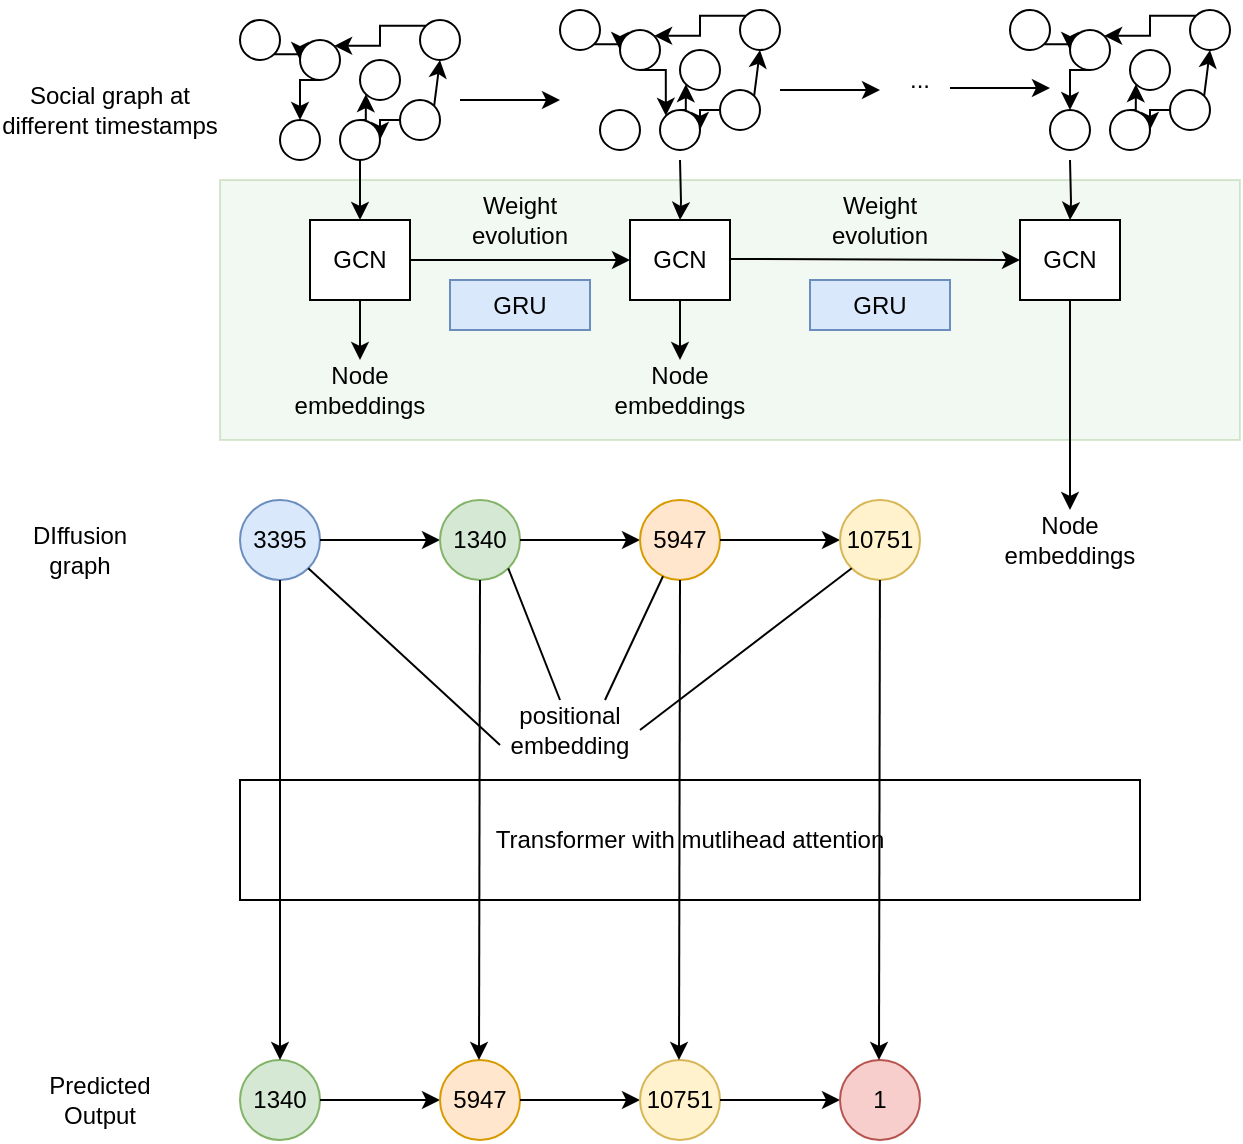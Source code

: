 <mxfile version="14.2.9" type="github">
  <diagram id="-ZwBYA0o8RnUhB952pMZ" name="Page-1">
    <mxGraphModel dx="868" dy="471" grid="1" gridSize="10" guides="1" tooltips="1" connect="1" arrows="1" fold="1" page="1" pageScale="1" pageWidth="850" pageHeight="1100" math="0" shadow="0">
      <root>
        <mxCell id="0" />
        <mxCell id="1" parent="0" />
        <mxCell id="Ev_KUJW0VY9hz_9Ke1IU-56" value="" style="rounded=0;whiteSpace=wrap;html=1;fillColor=#d5e8d4;strokeColor=#82b366;opacity=30;" vertex="1" parent="1">
          <mxGeometry x="150" y="90" width="510" height="130" as="geometry" />
        </mxCell>
        <mxCell id="GpLzKFjmkBvtXpewgxBI-2" value="3395" style="ellipse;whiteSpace=wrap;html=1;aspect=fixed;fillColor=#dae8fc;strokeColor=#6c8ebf;" parent="1" vertex="1">
          <mxGeometry x="160" y="250" width="40" height="40" as="geometry" />
        </mxCell>
        <mxCell id="GpLzKFjmkBvtXpewgxBI-3" value="" style="endArrow=classic;html=1;exitX=1;exitY=0.5;exitDx=0;exitDy=0;" parent="1" source="GpLzKFjmkBvtXpewgxBI-2" edge="1">
          <mxGeometry width="50" height="50" relative="1" as="geometry">
            <mxPoint x="440" y="440" as="sourcePoint" />
            <mxPoint x="260" y="270" as="targetPoint" />
          </mxGeometry>
        </mxCell>
        <mxCell id="GpLzKFjmkBvtXpewgxBI-4" value="1340" style="ellipse;whiteSpace=wrap;html=1;aspect=fixed;fillColor=#d5e8d4;strokeColor=#82b366;" parent="1" vertex="1">
          <mxGeometry x="260" y="250" width="40" height="40" as="geometry" />
        </mxCell>
        <mxCell id="GpLzKFjmkBvtXpewgxBI-5" value="" style="endArrow=classic;html=1;exitX=1;exitY=0.5;exitDx=0;exitDy=0;" parent="1" edge="1">
          <mxGeometry width="50" height="50" relative="1" as="geometry">
            <mxPoint x="300" y="270" as="sourcePoint" />
            <mxPoint x="360" y="270" as="targetPoint" />
          </mxGeometry>
        </mxCell>
        <mxCell id="GpLzKFjmkBvtXpewgxBI-6" value="5947" style="ellipse;whiteSpace=wrap;html=1;aspect=fixed;fillColor=#ffe6cc;strokeColor=#d79b00;" parent="1" vertex="1">
          <mxGeometry x="360" y="250" width="40" height="40" as="geometry" />
        </mxCell>
        <mxCell id="GpLzKFjmkBvtXpewgxBI-7" value="" style="endArrow=classic;html=1;exitX=1;exitY=0.5;exitDx=0;exitDy=0;" parent="1" edge="1">
          <mxGeometry width="50" height="50" relative="1" as="geometry">
            <mxPoint x="400" y="270" as="sourcePoint" />
            <mxPoint x="460" y="270" as="targetPoint" />
          </mxGeometry>
        </mxCell>
        <mxCell id="GpLzKFjmkBvtXpewgxBI-8" value="10751" style="ellipse;whiteSpace=wrap;html=1;aspect=fixed;fillColor=#fff2cc;strokeColor=#d6b656;" parent="1" vertex="1">
          <mxGeometry x="460" y="250" width="40" height="40" as="geometry" />
        </mxCell>
        <mxCell id="GpLzKFjmkBvtXpewgxBI-13" value="1340" style="ellipse;whiteSpace=wrap;html=1;aspect=fixed;fillColor=#d5e8d4;strokeColor=#82b366;" parent="1" vertex="1">
          <mxGeometry x="160" y="530" width="40" height="40" as="geometry" />
        </mxCell>
        <mxCell id="GpLzKFjmkBvtXpewgxBI-14" value="" style="endArrow=classic;html=1;exitX=1;exitY=0.5;exitDx=0;exitDy=0;" parent="1" source="GpLzKFjmkBvtXpewgxBI-13" edge="1">
          <mxGeometry width="50" height="50" relative="1" as="geometry">
            <mxPoint x="440" y="720" as="sourcePoint" />
            <mxPoint x="260" y="550" as="targetPoint" />
          </mxGeometry>
        </mxCell>
        <mxCell id="GpLzKFjmkBvtXpewgxBI-15" value="5947" style="ellipse;whiteSpace=wrap;html=1;aspect=fixed;fillColor=#ffe6cc;strokeColor=#d79b00;" parent="1" vertex="1">
          <mxGeometry x="260" y="530" width="40" height="40" as="geometry" />
        </mxCell>
        <mxCell id="GpLzKFjmkBvtXpewgxBI-16" value="" style="endArrow=classic;html=1;exitX=1;exitY=0.5;exitDx=0;exitDy=0;" parent="1" edge="1">
          <mxGeometry width="50" height="50" relative="1" as="geometry">
            <mxPoint x="300" y="550" as="sourcePoint" />
            <mxPoint x="360" y="550" as="targetPoint" />
          </mxGeometry>
        </mxCell>
        <mxCell id="GpLzKFjmkBvtXpewgxBI-17" value="10751" style="ellipse;whiteSpace=wrap;html=1;aspect=fixed;fillColor=#fff2cc;strokeColor=#d6b656;" parent="1" vertex="1">
          <mxGeometry x="360" y="530" width="40" height="40" as="geometry" />
        </mxCell>
        <mxCell id="GpLzKFjmkBvtXpewgxBI-18" value="" style="endArrow=classic;html=1;exitX=1;exitY=0.5;exitDx=0;exitDy=0;" parent="1" edge="1">
          <mxGeometry width="50" height="50" relative="1" as="geometry">
            <mxPoint x="400" y="550" as="sourcePoint" />
            <mxPoint x="460" y="550" as="targetPoint" />
          </mxGeometry>
        </mxCell>
        <mxCell id="GpLzKFjmkBvtXpewgxBI-19" value="1" style="ellipse;whiteSpace=wrap;html=1;aspect=fixed;fillColor=#f8cecc;strokeColor=#b85450;" parent="1" vertex="1">
          <mxGeometry x="460" y="530" width="40" height="40" as="geometry" />
        </mxCell>
        <mxCell id="GpLzKFjmkBvtXpewgxBI-22" value="Predicted Output" style="text;html=1;strokeColor=none;fillColor=none;align=center;verticalAlign=middle;whiteSpace=wrap;rounded=0;" parent="1" vertex="1">
          <mxGeometry x="60" y="540" width="60" height="20" as="geometry" />
        </mxCell>
        <mxCell id="GpLzKFjmkBvtXpewgxBI-24" value="Transformer with mutlihead attention" style="rounded=0;whiteSpace=wrap;html=1;" parent="1" vertex="1">
          <mxGeometry x="160" y="390" width="450" height="60" as="geometry" />
        </mxCell>
        <mxCell id="GpLzKFjmkBvtXpewgxBI-27" value="" style="endArrow=classic;html=1;exitX=0.5;exitY=1;exitDx=0;exitDy=0;entryX=0.5;entryY=0;entryDx=0;entryDy=0;" parent="1" source="GpLzKFjmkBvtXpewgxBI-2" target="GpLzKFjmkBvtXpewgxBI-13" edge="1">
          <mxGeometry width="50" height="50" relative="1" as="geometry">
            <mxPoint x="360" y="480" as="sourcePoint" />
            <mxPoint x="410" y="430" as="targetPoint" />
          </mxGeometry>
        </mxCell>
        <mxCell id="GpLzKFjmkBvtXpewgxBI-29" value="" style="endArrow=classic;html=1;exitX=0.5;exitY=1;exitDx=0;exitDy=0;entryX=0.5;entryY=0;entryDx=0;entryDy=0;" parent="1" source="GpLzKFjmkBvtXpewgxBI-4" edge="1">
          <mxGeometry width="50" height="50" relative="1" as="geometry">
            <mxPoint x="279.5" y="330" as="sourcePoint" />
            <mxPoint x="279.5" y="530" as="targetPoint" />
          </mxGeometry>
        </mxCell>
        <mxCell id="GpLzKFjmkBvtXpewgxBI-30" value="" style="endArrow=classic;html=1;exitX=0.5;exitY=1;exitDx=0;exitDy=0;entryX=0.5;entryY=0;entryDx=0;entryDy=0;" parent="1" source="GpLzKFjmkBvtXpewgxBI-6" edge="1">
          <mxGeometry width="50" height="50" relative="1" as="geometry">
            <mxPoint x="379.5" y="330" as="sourcePoint" />
            <mxPoint x="379.5" y="530" as="targetPoint" />
          </mxGeometry>
        </mxCell>
        <mxCell id="GpLzKFjmkBvtXpewgxBI-31" value="" style="endArrow=classic;html=1;entryX=0.5;entryY=0;entryDx=0;entryDy=0;" parent="1" source="GpLzKFjmkBvtXpewgxBI-8" edge="1">
          <mxGeometry width="50" height="50" relative="1" as="geometry">
            <mxPoint x="479.5" y="330" as="sourcePoint" />
            <mxPoint x="479.5" y="530" as="targetPoint" />
          </mxGeometry>
        </mxCell>
        <mxCell id="GpLzKFjmkBvtXpewgxBI-32" value="positional embedding" style="text;html=1;strokeColor=none;fillColor=none;align=center;verticalAlign=middle;whiteSpace=wrap;rounded=0;" parent="1" vertex="1">
          <mxGeometry x="290" y="350" width="70" height="30" as="geometry" />
        </mxCell>
        <mxCell id="GpLzKFjmkBvtXpewgxBI-36" value="" style="endArrow=none;html=1;entryX=0;entryY=1;entryDx=0;entryDy=0;exitX=1;exitY=0.5;exitDx=0;exitDy=0;" parent="1" source="GpLzKFjmkBvtXpewgxBI-32" target="GpLzKFjmkBvtXpewgxBI-8" edge="1">
          <mxGeometry width="50" height="50" relative="1" as="geometry">
            <mxPoint x="380" y="440" as="sourcePoint" />
            <mxPoint x="430" y="390" as="targetPoint" />
          </mxGeometry>
        </mxCell>
        <mxCell id="GpLzKFjmkBvtXpewgxBI-37" value="" style="endArrow=none;html=1;exitX=0.75;exitY=0;exitDx=0;exitDy=0;" parent="1" source="GpLzKFjmkBvtXpewgxBI-32" target="GpLzKFjmkBvtXpewgxBI-6" edge="1">
          <mxGeometry width="50" height="50" relative="1" as="geometry">
            <mxPoint x="290" y="255" as="sourcePoint" />
            <mxPoint x="490" y="300" as="targetPoint" />
          </mxGeometry>
        </mxCell>
        <mxCell id="GpLzKFjmkBvtXpewgxBI-38" value="" style="endArrow=none;html=1;entryX=1;entryY=1;entryDx=0;entryDy=0;" parent="1" target="GpLzKFjmkBvtXpewgxBI-4" edge="1">
          <mxGeometry width="50" height="50" relative="1" as="geometry">
            <mxPoint x="320" y="350" as="sourcePoint" />
            <mxPoint x="500" y="310" as="targetPoint" />
          </mxGeometry>
        </mxCell>
        <mxCell id="GpLzKFjmkBvtXpewgxBI-39" value="" style="endArrow=none;html=1;entryX=1;entryY=1;entryDx=0;entryDy=0;exitX=0;exitY=0.75;exitDx=0;exitDy=0;" parent="1" source="GpLzKFjmkBvtXpewgxBI-32" target="GpLzKFjmkBvtXpewgxBI-2" edge="1">
          <mxGeometry width="50" height="50" relative="1" as="geometry">
            <mxPoint x="310" y="275" as="sourcePoint" />
            <mxPoint x="510" y="320" as="targetPoint" />
          </mxGeometry>
        </mxCell>
        <mxCell id="GpLzKFjmkBvtXpewgxBI-53" style="edgeStyle=orthogonalEdgeStyle;rounded=0;orthogonalLoop=1;jettySize=auto;html=1;exitX=1;exitY=1;exitDx=0;exitDy=0;entryX=0;entryY=0.5;entryDx=0;entryDy=0;" parent="1" source="GpLzKFjmkBvtXpewgxBI-40" target="GpLzKFjmkBvtXpewgxBI-46" edge="1">
          <mxGeometry relative="1" as="geometry" />
        </mxCell>
        <mxCell id="GpLzKFjmkBvtXpewgxBI-40" value="" style="ellipse;whiteSpace=wrap;html=1;aspect=fixed;" parent="1" vertex="1">
          <mxGeometry x="160" y="10" width="20" height="20" as="geometry" />
        </mxCell>
        <mxCell id="GpLzKFjmkBvtXpewgxBI-54" style="edgeStyle=orthogonalEdgeStyle;rounded=0;orthogonalLoop=1;jettySize=auto;html=1;exitX=0;exitY=0;exitDx=0;exitDy=0;entryX=1;entryY=0;entryDx=0;entryDy=0;" parent="1" source="GpLzKFjmkBvtXpewgxBI-41" target="GpLzKFjmkBvtXpewgxBI-46" edge="1">
          <mxGeometry relative="1" as="geometry" />
        </mxCell>
        <mxCell id="GpLzKFjmkBvtXpewgxBI-41" value="" style="ellipse;whiteSpace=wrap;html=1;aspect=fixed;" parent="1" vertex="1">
          <mxGeometry x="250" y="10" width="20" height="20" as="geometry" />
        </mxCell>
        <mxCell id="GpLzKFjmkBvtXpewgxBI-42" value="" style="ellipse;whiteSpace=wrap;html=1;aspect=fixed;" parent="1" vertex="1">
          <mxGeometry x="180" y="60" width="20" height="20" as="geometry" />
        </mxCell>
        <mxCell id="GpLzKFjmkBvtXpewgxBI-43" value="" style="ellipse;whiteSpace=wrap;html=1;aspect=fixed;" parent="1" vertex="1">
          <mxGeometry x="220" y="30" width="20" height="20" as="geometry" />
        </mxCell>
        <mxCell id="GpLzKFjmkBvtXpewgxBI-50" style="edgeStyle=orthogonalEdgeStyle;rounded=0;orthogonalLoop=1;jettySize=auto;html=1;exitX=0;exitY=0.5;exitDx=0;exitDy=0;entryX=1;entryY=0.5;entryDx=0;entryDy=0;" parent="1" source="GpLzKFjmkBvtXpewgxBI-44" target="GpLzKFjmkBvtXpewgxBI-45" edge="1">
          <mxGeometry relative="1" as="geometry" />
        </mxCell>
        <mxCell id="GpLzKFjmkBvtXpewgxBI-44" value="" style="ellipse;whiteSpace=wrap;html=1;aspect=fixed;" parent="1" vertex="1">
          <mxGeometry x="240" y="50" width="20" height="20" as="geometry" />
        </mxCell>
        <mxCell id="GpLzKFjmkBvtXpewgxBI-51" style="edgeStyle=orthogonalEdgeStyle;rounded=0;orthogonalLoop=1;jettySize=auto;html=1;exitX=0.5;exitY=0;exitDx=0;exitDy=0;entryX=0;entryY=1;entryDx=0;entryDy=0;" parent="1" source="GpLzKFjmkBvtXpewgxBI-45" target="GpLzKFjmkBvtXpewgxBI-43" edge="1">
          <mxGeometry relative="1" as="geometry" />
        </mxCell>
        <mxCell id="Ev_KUJW0VY9hz_9Ke1IU-34" value="" style="edgeStyle=orthogonalEdgeStyle;rounded=0;orthogonalLoop=1;jettySize=auto;html=1;" edge="1" parent="1" source="GpLzKFjmkBvtXpewgxBI-45" target="Ev_KUJW0VY9hz_9Ke1IU-31">
          <mxGeometry relative="1" as="geometry" />
        </mxCell>
        <mxCell id="GpLzKFjmkBvtXpewgxBI-45" value="" style="ellipse;whiteSpace=wrap;html=1;aspect=fixed;" parent="1" vertex="1">
          <mxGeometry x="210" y="60" width="20" height="20" as="geometry" />
        </mxCell>
        <mxCell id="GpLzKFjmkBvtXpewgxBI-52" style="edgeStyle=orthogonalEdgeStyle;rounded=0;orthogonalLoop=1;jettySize=auto;html=1;exitX=0.5;exitY=1;exitDx=0;exitDy=0;entryX=0.5;entryY=0;entryDx=0;entryDy=0;" parent="1" source="GpLzKFjmkBvtXpewgxBI-46" target="GpLzKFjmkBvtXpewgxBI-42" edge="1">
          <mxGeometry relative="1" as="geometry" />
        </mxCell>
        <mxCell id="GpLzKFjmkBvtXpewgxBI-46" value="" style="ellipse;whiteSpace=wrap;html=1;aspect=fixed;" parent="1" vertex="1">
          <mxGeometry x="190" y="20" width="20" height="20" as="geometry" />
        </mxCell>
        <mxCell id="GpLzKFjmkBvtXpewgxBI-48" value="" style="endArrow=classic;html=1;entryX=0.5;entryY=1;entryDx=0;entryDy=0;exitX=1;exitY=0;exitDx=0;exitDy=0;" parent="1" source="GpLzKFjmkBvtXpewgxBI-44" target="GpLzKFjmkBvtXpewgxBI-41" edge="1">
          <mxGeometry width="50" height="50" relative="1" as="geometry">
            <mxPoint x="400" y="230" as="sourcePoint" />
            <mxPoint x="450" y="180" as="targetPoint" />
            <Array as="points" />
          </mxGeometry>
        </mxCell>
        <mxCell id="GpLzKFjmkBvtXpewgxBI-55" value="Social graph at different timestamps" style="text;html=1;strokeColor=none;fillColor=none;align=center;verticalAlign=middle;whiteSpace=wrap;rounded=0;" parent="1" vertex="1">
          <mxGeometry x="40" y="40" width="110" height="30" as="geometry" />
        </mxCell>
        <mxCell id="GpLzKFjmkBvtXpewgxBI-56" value="" style="endArrow=classic;html=1;" parent="1" edge="1">
          <mxGeometry width="50" height="50" relative="1" as="geometry">
            <mxPoint x="270" y="50" as="sourcePoint" />
            <mxPoint x="320" y="50" as="targetPoint" />
          </mxGeometry>
        </mxCell>
        <mxCell id="GpLzKFjmkBvtXpewgxBI-57" value="Node embeddings" style="text;html=1;strokeColor=none;fillColor=none;align=center;verticalAlign=middle;whiteSpace=wrap;rounded=0;" parent="1" vertex="1">
          <mxGeometry x="175" y="180" width="90" height="30" as="geometry" />
        </mxCell>
        <mxCell id="Ev_KUJW0VY9hz_9Ke1IU-1" style="edgeStyle=orthogonalEdgeStyle;rounded=0;orthogonalLoop=1;jettySize=auto;html=1;exitX=1;exitY=1;exitDx=0;exitDy=0;entryX=0;entryY=0.5;entryDx=0;entryDy=0;" edge="1" parent="1" source="Ev_KUJW0VY9hz_9Ke1IU-2" target="Ev_KUJW0VY9hz_9Ke1IU-12">
          <mxGeometry relative="1" as="geometry" />
        </mxCell>
        <mxCell id="Ev_KUJW0VY9hz_9Ke1IU-2" value="" style="ellipse;whiteSpace=wrap;html=1;aspect=fixed;" vertex="1" parent="1">
          <mxGeometry x="320" y="5" width="20" height="20" as="geometry" />
        </mxCell>
        <mxCell id="Ev_KUJW0VY9hz_9Ke1IU-3" style="edgeStyle=orthogonalEdgeStyle;rounded=0;orthogonalLoop=1;jettySize=auto;html=1;exitX=0;exitY=0;exitDx=0;exitDy=0;entryX=1;entryY=0;entryDx=0;entryDy=0;" edge="1" parent="1" source="Ev_KUJW0VY9hz_9Ke1IU-4" target="Ev_KUJW0VY9hz_9Ke1IU-12">
          <mxGeometry relative="1" as="geometry" />
        </mxCell>
        <mxCell id="Ev_KUJW0VY9hz_9Ke1IU-4" value="" style="ellipse;whiteSpace=wrap;html=1;aspect=fixed;" vertex="1" parent="1">
          <mxGeometry x="410" y="5" width="20" height="20" as="geometry" />
        </mxCell>
        <mxCell id="Ev_KUJW0VY9hz_9Ke1IU-5" value="" style="ellipse;whiteSpace=wrap;html=1;aspect=fixed;" vertex="1" parent="1">
          <mxGeometry x="340" y="55" width="20" height="20" as="geometry" />
        </mxCell>
        <mxCell id="Ev_KUJW0VY9hz_9Ke1IU-6" value="" style="ellipse;whiteSpace=wrap;html=1;aspect=fixed;" vertex="1" parent="1">
          <mxGeometry x="380" y="25" width="20" height="20" as="geometry" />
        </mxCell>
        <mxCell id="Ev_KUJW0VY9hz_9Ke1IU-7" style="edgeStyle=orthogonalEdgeStyle;rounded=0;orthogonalLoop=1;jettySize=auto;html=1;exitX=0;exitY=0.5;exitDx=0;exitDy=0;entryX=1;entryY=0.5;entryDx=0;entryDy=0;" edge="1" parent="1" source="Ev_KUJW0VY9hz_9Ke1IU-8" target="Ev_KUJW0VY9hz_9Ke1IU-10">
          <mxGeometry relative="1" as="geometry" />
        </mxCell>
        <mxCell id="Ev_KUJW0VY9hz_9Ke1IU-8" value="" style="ellipse;whiteSpace=wrap;html=1;aspect=fixed;" vertex="1" parent="1">
          <mxGeometry x="400" y="45" width="20" height="20" as="geometry" />
        </mxCell>
        <mxCell id="Ev_KUJW0VY9hz_9Ke1IU-9" style="edgeStyle=orthogonalEdgeStyle;rounded=0;orthogonalLoop=1;jettySize=auto;html=1;exitX=0.5;exitY=0;exitDx=0;exitDy=0;entryX=0;entryY=1;entryDx=0;entryDy=0;" edge="1" parent="1" source="Ev_KUJW0VY9hz_9Ke1IU-10" target="Ev_KUJW0VY9hz_9Ke1IU-6">
          <mxGeometry relative="1" as="geometry" />
        </mxCell>
        <mxCell id="Ev_KUJW0VY9hz_9Ke1IU-10" value="" style="ellipse;whiteSpace=wrap;html=1;aspect=fixed;" vertex="1" parent="1">
          <mxGeometry x="370" y="55" width="20" height="20" as="geometry" />
        </mxCell>
        <mxCell id="Ev_KUJW0VY9hz_9Ke1IU-11" style="edgeStyle=orthogonalEdgeStyle;rounded=0;orthogonalLoop=1;jettySize=auto;html=1;exitX=0.5;exitY=1;exitDx=0;exitDy=0;entryX=0;entryY=0;entryDx=0;entryDy=0;" edge="1" parent="1" source="Ev_KUJW0VY9hz_9Ke1IU-12" target="Ev_KUJW0VY9hz_9Ke1IU-10">
          <mxGeometry relative="1" as="geometry" />
        </mxCell>
        <mxCell id="Ev_KUJW0VY9hz_9Ke1IU-12" value="" style="ellipse;whiteSpace=wrap;html=1;aspect=fixed;" vertex="1" parent="1">
          <mxGeometry x="350" y="15" width="20" height="20" as="geometry" />
        </mxCell>
        <mxCell id="Ev_KUJW0VY9hz_9Ke1IU-13" value="" style="endArrow=classic;html=1;entryX=0.5;entryY=1;entryDx=0;entryDy=0;exitX=1;exitY=0;exitDx=0;exitDy=0;" edge="1" parent="1" source="Ev_KUJW0VY9hz_9Ke1IU-8" target="Ev_KUJW0VY9hz_9Ke1IU-4">
          <mxGeometry width="50" height="50" relative="1" as="geometry">
            <mxPoint x="560" y="225" as="sourcePoint" />
            <mxPoint x="610" y="175" as="targetPoint" />
            <Array as="points" />
          </mxGeometry>
        </mxCell>
        <mxCell id="Ev_KUJW0VY9hz_9Ke1IU-14" value="" style="endArrow=classic;html=1;" edge="1" parent="1">
          <mxGeometry width="50" height="50" relative="1" as="geometry">
            <mxPoint x="430" y="45" as="sourcePoint" />
            <mxPoint x="480" y="45" as="targetPoint" />
          </mxGeometry>
        </mxCell>
        <mxCell id="Ev_KUJW0VY9hz_9Ke1IU-15" style="edgeStyle=orthogonalEdgeStyle;rounded=0;orthogonalLoop=1;jettySize=auto;html=1;exitX=1;exitY=1;exitDx=0;exitDy=0;entryX=0;entryY=0.5;entryDx=0;entryDy=0;" edge="1" parent="1" source="Ev_KUJW0VY9hz_9Ke1IU-16" target="Ev_KUJW0VY9hz_9Ke1IU-26">
          <mxGeometry relative="1" as="geometry" />
        </mxCell>
        <mxCell id="Ev_KUJW0VY9hz_9Ke1IU-16" value="" style="ellipse;whiteSpace=wrap;html=1;aspect=fixed;" vertex="1" parent="1">
          <mxGeometry x="545" y="5" width="20" height="20" as="geometry" />
        </mxCell>
        <mxCell id="Ev_KUJW0VY9hz_9Ke1IU-17" style="edgeStyle=orthogonalEdgeStyle;rounded=0;orthogonalLoop=1;jettySize=auto;html=1;exitX=0;exitY=0;exitDx=0;exitDy=0;entryX=1;entryY=0;entryDx=0;entryDy=0;" edge="1" parent="1" source="Ev_KUJW0VY9hz_9Ke1IU-18" target="Ev_KUJW0VY9hz_9Ke1IU-26">
          <mxGeometry relative="1" as="geometry" />
        </mxCell>
        <mxCell id="Ev_KUJW0VY9hz_9Ke1IU-18" value="" style="ellipse;whiteSpace=wrap;html=1;aspect=fixed;" vertex="1" parent="1">
          <mxGeometry x="635" y="5" width="20" height="20" as="geometry" />
        </mxCell>
        <mxCell id="Ev_KUJW0VY9hz_9Ke1IU-19" value="" style="ellipse;whiteSpace=wrap;html=1;aspect=fixed;" vertex="1" parent="1">
          <mxGeometry x="565" y="55" width="20" height="20" as="geometry" />
        </mxCell>
        <mxCell id="Ev_KUJW0VY9hz_9Ke1IU-20" value="" style="ellipse;whiteSpace=wrap;html=1;aspect=fixed;" vertex="1" parent="1">
          <mxGeometry x="605" y="25" width="20" height="20" as="geometry" />
        </mxCell>
        <mxCell id="Ev_KUJW0VY9hz_9Ke1IU-21" style="edgeStyle=orthogonalEdgeStyle;rounded=0;orthogonalLoop=1;jettySize=auto;html=1;exitX=0;exitY=0.5;exitDx=0;exitDy=0;entryX=1;entryY=0.5;entryDx=0;entryDy=0;" edge="1" parent="1" source="Ev_KUJW0VY9hz_9Ke1IU-22" target="Ev_KUJW0VY9hz_9Ke1IU-24">
          <mxGeometry relative="1" as="geometry" />
        </mxCell>
        <mxCell id="Ev_KUJW0VY9hz_9Ke1IU-22" value="" style="ellipse;whiteSpace=wrap;html=1;aspect=fixed;" vertex="1" parent="1">
          <mxGeometry x="625" y="45" width="20" height="20" as="geometry" />
        </mxCell>
        <mxCell id="Ev_KUJW0VY9hz_9Ke1IU-23" style="edgeStyle=orthogonalEdgeStyle;rounded=0;orthogonalLoop=1;jettySize=auto;html=1;exitX=0.5;exitY=0;exitDx=0;exitDy=0;entryX=0;entryY=1;entryDx=0;entryDy=0;" edge="1" parent="1" source="Ev_KUJW0VY9hz_9Ke1IU-24" target="Ev_KUJW0VY9hz_9Ke1IU-20">
          <mxGeometry relative="1" as="geometry" />
        </mxCell>
        <mxCell id="Ev_KUJW0VY9hz_9Ke1IU-24" value="" style="ellipse;whiteSpace=wrap;html=1;aspect=fixed;" vertex="1" parent="1">
          <mxGeometry x="595" y="55" width="20" height="20" as="geometry" />
        </mxCell>
        <mxCell id="Ev_KUJW0VY9hz_9Ke1IU-25" style="edgeStyle=orthogonalEdgeStyle;rounded=0;orthogonalLoop=1;jettySize=auto;html=1;exitX=0.5;exitY=1;exitDx=0;exitDy=0;entryX=0.5;entryY=0;entryDx=0;entryDy=0;" edge="1" parent="1" source="Ev_KUJW0VY9hz_9Ke1IU-26" target="Ev_KUJW0VY9hz_9Ke1IU-19">
          <mxGeometry relative="1" as="geometry" />
        </mxCell>
        <mxCell id="Ev_KUJW0VY9hz_9Ke1IU-26" value="" style="ellipse;whiteSpace=wrap;html=1;aspect=fixed;" vertex="1" parent="1">
          <mxGeometry x="575" y="15" width="20" height="20" as="geometry" />
        </mxCell>
        <mxCell id="Ev_KUJW0VY9hz_9Ke1IU-27" value="" style="endArrow=classic;html=1;entryX=0.5;entryY=1;entryDx=0;entryDy=0;exitX=1;exitY=0;exitDx=0;exitDy=0;" edge="1" parent="1" source="Ev_KUJW0VY9hz_9Ke1IU-22" target="Ev_KUJW0VY9hz_9Ke1IU-18">
          <mxGeometry width="50" height="50" relative="1" as="geometry">
            <mxPoint x="785" y="225" as="sourcePoint" />
            <mxPoint x="835" y="175" as="targetPoint" />
            <Array as="points" />
          </mxGeometry>
        </mxCell>
        <mxCell id="Ev_KUJW0VY9hz_9Ke1IU-28" value="" style="endArrow=classic;html=1;" edge="1" parent="1">
          <mxGeometry width="50" height="50" relative="1" as="geometry">
            <mxPoint x="515" y="44" as="sourcePoint" />
            <mxPoint x="565" y="44" as="targetPoint" />
          </mxGeometry>
        </mxCell>
        <mxCell id="Ev_KUJW0VY9hz_9Ke1IU-29" value="..." style="text;html=1;strokeColor=none;fillColor=none;align=center;verticalAlign=middle;whiteSpace=wrap;rounded=0;" vertex="1" parent="1">
          <mxGeometry x="480" y="30" width="40" height="20" as="geometry" />
        </mxCell>
        <mxCell id="Ev_KUJW0VY9hz_9Ke1IU-32" value="" style="edgeStyle=orthogonalEdgeStyle;rounded=0;orthogonalLoop=1;jettySize=auto;html=1;" edge="1" parent="1" source="Ev_KUJW0VY9hz_9Ke1IU-31" target="GpLzKFjmkBvtXpewgxBI-57">
          <mxGeometry relative="1" as="geometry" />
        </mxCell>
        <mxCell id="Ev_KUJW0VY9hz_9Ke1IU-31" value="GCN" style="rounded=0;whiteSpace=wrap;html=1;" vertex="1" parent="1">
          <mxGeometry x="195" y="110" width="50" height="40" as="geometry" />
        </mxCell>
        <mxCell id="Ev_KUJW0VY9hz_9Ke1IU-37" value="" style="edgeStyle=orthogonalEdgeStyle;rounded=0;orthogonalLoop=1;jettySize=auto;html=1;" edge="1" parent="1" target="Ev_KUJW0VY9hz_9Ke1IU-40">
          <mxGeometry relative="1" as="geometry">
            <mxPoint x="380" y="80" as="sourcePoint" />
          </mxGeometry>
        </mxCell>
        <mxCell id="Ev_KUJW0VY9hz_9Ke1IU-38" value="Node embeddings" style="text;html=1;strokeColor=none;fillColor=none;align=center;verticalAlign=middle;whiteSpace=wrap;rounded=0;" vertex="1" parent="1">
          <mxGeometry x="335" y="180" width="90" height="30" as="geometry" />
        </mxCell>
        <mxCell id="Ev_KUJW0VY9hz_9Ke1IU-39" value="" style="edgeStyle=orthogonalEdgeStyle;rounded=0;orthogonalLoop=1;jettySize=auto;html=1;" edge="1" parent="1" source="Ev_KUJW0VY9hz_9Ke1IU-40" target="Ev_KUJW0VY9hz_9Ke1IU-38">
          <mxGeometry relative="1" as="geometry" />
        </mxCell>
        <mxCell id="Ev_KUJW0VY9hz_9Ke1IU-40" value="GCN" style="rounded=0;whiteSpace=wrap;html=1;" vertex="1" parent="1">
          <mxGeometry x="355" y="110" width="50" height="40" as="geometry" />
        </mxCell>
        <mxCell id="Ev_KUJW0VY9hz_9Ke1IU-45" value="" style="edgeStyle=orthogonalEdgeStyle;rounded=0;orthogonalLoop=1;jettySize=auto;html=1;" edge="1" parent="1" target="Ev_KUJW0VY9hz_9Ke1IU-48">
          <mxGeometry relative="1" as="geometry">
            <mxPoint x="575" y="80" as="sourcePoint" />
          </mxGeometry>
        </mxCell>
        <mxCell id="Ev_KUJW0VY9hz_9Ke1IU-46" value="Node embeddings" style="text;html=1;strokeColor=none;fillColor=none;align=center;verticalAlign=middle;whiteSpace=wrap;rounded=0;" vertex="1" parent="1">
          <mxGeometry x="530" y="255" width="90" height="30" as="geometry" />
        </mxCell>
        <mxCell id="Ev_KUJW0VY9hz_9Ke1IU-47" value="" style="edgeStyle=orthogonalEdgeStyle;rounded=0;orthogonalLoop=1;jettySize=auto;html=1;" edge="1" parent="1" source="Ev_KUJW0VY9hz_9Ke1IU-48" target="Ev_KUJW0VY9hz_9Ke1IU-46">
          <mxGeometry relative="1" as="geometry" />
        </mxCell>
        <mxCell id="Ev_KUJW0VY9hz_9Ke1IU-48" value="GCN" style="rounded=0;whiteSpace=wrap;html=1;" vertex="1" parent="1">
          <mxGeometry x="550" y="110" width="50" height="40" as="geometry" />
        </mxCell>
        <mxCell id="Ev_KUJW0VY9hz_9Ke1IU-49" value="" style="endArrow=classic;html=1;exitX=1;exitY=0.5;exitDx=0;exitDy=0;entryX=0;entryY=0.5;entryDx=0;entryDy=0;" edge="1" parent="1" source="Ev_KUJW0VY9hz_9Ke1IU-31" target="Ev_KUJW0VY9hz_9Ke1IU-40">
          <mxGeometry width="50" height="50" relative="1" as="geometry">
            <mxPoint x="285" y="160" as="sourcePoint" />
            <mxPoint x="335" y="110" as="targetPoint" />
          </mxGeometry>
        </mxCell>
        <mxCell id="Ev_KUJW0VY9hz_9Ke1IU-50" value="" style="endArrow=classic;html=1;exitX=1;exitY=0.5;exitDx=0;exitDy=0;entryX=0;entryY=0.5;entryDx=0;entryDy=0;" edge="1" parent="1" target="Ev_KUJW0VY9hz_9Ke1IU-48">
          <mxGeometry width="50" height="50" relative="1" as="geometry">
            <mxPoint x="405" y="129.5" as="sourcePoint" />
            <mxPoint x="515" y="129.5" as="targetPoint" />
          </mxGeometry>
        </mxCell>
        <mxCell id="Ev_KUJW0VY9hz_9Ke1IU-51" value="Weight evolution" style="text;html=1;strokeColor=none;fillColor=none;align=center;verticalAlign=middle;whiteSpace=wrap;rounded=0;" vertex="1" parent="1">
          <mxGeometry x="280" y="100" width="40" height="20" as="geometry" />
        </mxCell>
        <mxCell id="Ev_KUJW0VY9hz_9Ke1IU-53" value="Weight evolution" style="text;html=1;strokeColor=none;fillColor=none;align=center;verticalAlign=middle;whiteSpace=wrap;rounded=0;" vertex="1" parent="1">
          <mxGeometry x="460" y="100" width="40" height="20" as="geometry" />
        </mxCell>
        <mxCell id="Ev_KUJW0VY9hz_9Ke1IU-58" value="GRU" style="rounded=0;whiteSpace=wrap;html=1;fillColor=#dae8fc;strokeColor=#6c8ebf;" vertex="1" parent="1">
          <mxGeometry x="265" y="140" width="70" height="25" as="geometry" />
        </mxCell>
        <mxCell id="Ev_KUJW0VY9hz_9Ke1IU-60" value="GRU" style="rounded=0;whiteSpace=wrap;html=1;fillColor=#dae8fc;strokeColor=#6c8ebf;" vertex="1" parent="1">
          <mxGeometry x="445" y="140" width="70" height="25" as="geometry" />
        </mxCell>
        <mxCell id="Ev_KUJW0VY9hz_9Ke1IU-61" value="DIffusion graph" style="text;html=1;strokeColor=none;fillColor=none;align=center;verticalAlign=middle;whiteSpace=wrap;rounded=0;" vertex="1" parent="1">
          <mxGeometry x="60" y="265" width="40" height="20" as="geometry" />
        </mxCell>
      </root>
    </mxGraphModel>
  </diagram>
</mxfile>

